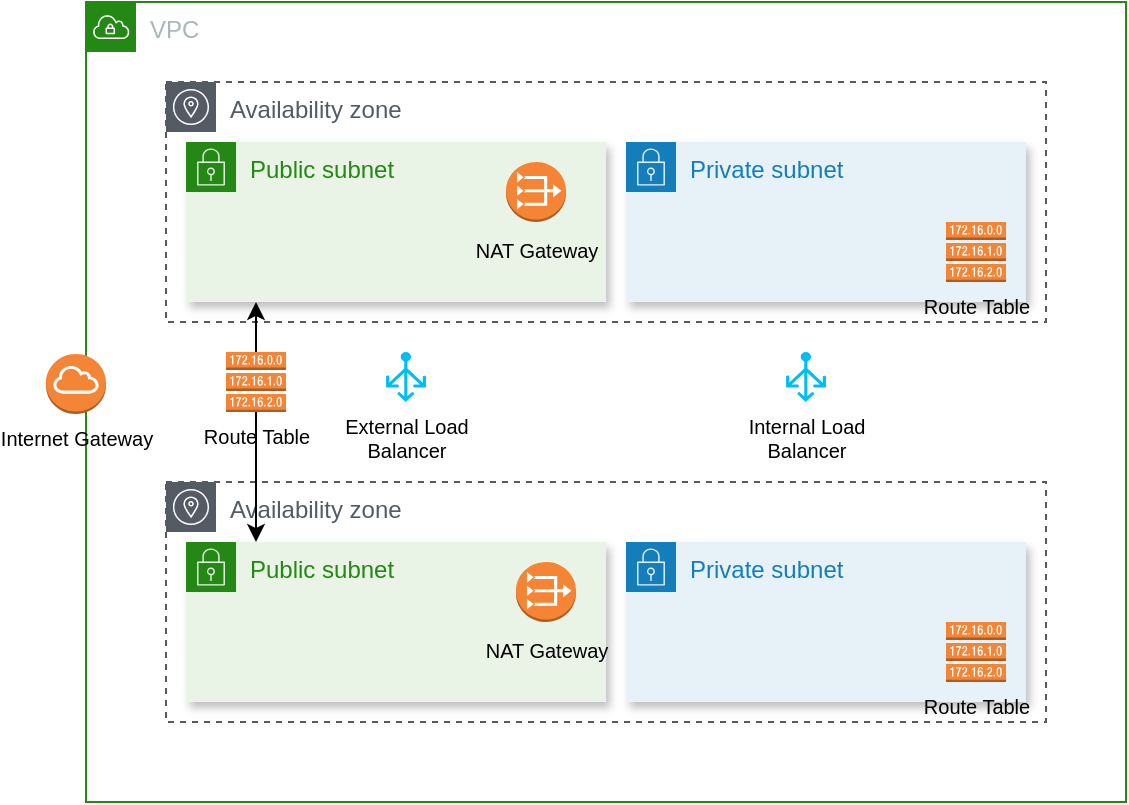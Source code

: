 <mxfile>
    <diagram id="FlJs9biVHM_OIEgAQD2B" name="Page-1">
        <mxGraphModel dx="708" dy="566" grid="1" gridSize="10" guides="1" tooltips="1" connect="1" arrows="1" fold="1" page="1" pageScale="1" pageWidth="850" pageHeight="1100" math="0" shadow="0">
            <root>
                <mxCell id="0"/>
                <mxCell id="1" parent="0"/>
                <mxCell id="38KTvm5A0aAS51LX1xv1-1" value="VPC" style="points=[[0,0],[0.25,0],[0.5,0],[0.75,0],[1,0],[1,0.25],[1,0.5],[1,0.75],[1,1],[0.75,1],[0.5,1],[0.25,1],[0,1],[0,0.75],[0,0.5],[0,0.25]];outlineConnect=0;gradientColor=none;html=1;whiteSpace=wrap;fontSize=12;fontStyle=0;container=1;pointerEvents=0;collapsible=0;recursiveResize=0;shape=mxgraph.aws4.group;grIcon=mxgraph.aws4.group_vpc;strokeColor=#248814;fillColor=none;verticalAlign=top;align=left;spacingLeft=30;fontColor=#AAB7B8;dashed=0;" parent="1" vertex="1">
                    <mxGeometry x="200" y="280" width="520" height="400" as="geometry"/>
                </mxCell>
                <mxCell id="38KTvm5A0aAS51LX1xv1-2" value="Availability zone" style="sketch=0;outlineConnect=0;gradientColor=none;html=1;whiteSpace=wrap;fontSize=12;fontStyle=0;shape=mxgraph.aws4.group;grIcon=mxgraph.aws4.group_availability_zone;strokeColor=#545B64;fillColor=none;verticalAlign=top;align=left;spacingLeft=30;fontColor=#545B64;dashed=1;" parent="38KTvm5A0aAS51LX1xv1-1" vertex="1">
                    <mxGeometry x="40" y="40" width="440" height="120" as="geometry"/>
                </mxCell>
                <mxCell id="38KTvm5A0aAS51LX1xv1-3" value="Availability zone" style="sketch=0;outlineConnect=0;gradientColor=none;html=1;whiteSpace=wrap;fontSize=12;fontStyle=0;shape=mxgraph.aws4.group;grIcon=mxgraph.aws4.group_availability_zone;strokeColor=#545B64;fillColor=none;verticalAlign=top;align=left;spacingLeft=30;fontColor=#545B64;dashed=1;" parent="38KTvm5A0aAS51LX1xv1-1" vertex="1">
                    <mxGeometry x="40" y="240" width="440" height="120" as="geometry"/>
                </mxCell>
                <mxCell id="38KTvm5A0aAS51LX1xv1-5" value="Private subnet" style="points=[[0,0],[0.25,0],[0.5,0],[0.75,0],[1,0],[1,0.25],[1,0.5],[1,0.75],[1,1],[0.75,1],[0.5,1],[0.25,1],[0,1],[0,0.75],[0,0.5],[0,0.25]];outlineConnect=0;gradientColor=none;html=1;whiteSpace=wrap;fontSize=12;fontStyle=0;container=1;pointerEvents=0;collapsible=0;recursiveResize=0;shape=mxgraph.aws4.group;grIcon=mxgraph.aws4.group_security_group;grStroke=0;strokeColor=#147EBA;fillColor=#E6F2F8;verticalAlign=top;align=left;spacingLeft=30;fontColor=#147EBA;dashed=0;shadow=1;" parent="38KTvm5A0aAS51LX1xv1-1" vertex="1">
                    <mxGeometry x="270" y="70" width="200" height="80" as="geometry"/>
                </mxCell>
                <mxCell id="38KTvm5A0aAS51LX1xv1-25" value="Route Table" style="outlineConnect=0;dashed=0;verticalLabelPosition=bottom;verticalAlign=top;align=center;html=1;shape=mxgraph.aws3.route_table;fillColor=#F58536;gradientColor=none;fontSize=10;" parent="38KTvm5A0aAS51LX1xv1-5" vertex="1">
                    <mxGeometry x="160" y="40" width="30" height="30" as="geometry"/>
                </mxCell>
                <mxCell id="38KTvm5A0aAS51LX1xv1-6" value="Public subnet" style="points=[[0,0],[0.25,0],[0.5,0],[0.75,0],[1,0],[1,0.25],[1,0.5],[1,0.75],[1,1],[0.75,1],[0.5,1],[0.25,1],[0,1],[0,0.75],[0,0.5],[0,0.25]];outlineConnect=0;gradientColor=none;html=1;whiteSpace=wrap;fontSize=12;fontStyle=0;container=1;pointerEvents=0;collapsible=0;recursiveResize=0;shape=mxgraph.aws4.group;grIcon=mxgraph.aws4.group_security_group;grStroke=0;strokeColor=#248814;fillColor=#E9F3E6;verticalAlign=top;align=left;spacingLeft=30;fontColor=#248814;dashed=0;shadow=1;" parent="38KTvm5A0aAS51LX1xv1-1" vertex="1">
                    <mxGeometry x="50" y="70" width="210" height="80" as="geometry"/>
                </mxCell>
                <mxCell id="38KTvm5A0aAS51LX1xv1-11" value="" style="group" parent="38KTvm5A0aAS51LX1xv1-6" vertex="1" connectable="0">
                    <mxGeometry x="145" y="10" width="60" height="60" as="geometry"/>
                </mxCell>
                <mxCell id="38KTvm5A0aAS51LX1xv1-9" value="&lt;font style=&quot;font-size: 10px;&quot;&gt;NAT Gateway&lt;/font&gt;" style="outlineConnect=0;dashed=0;verticalLabelPosition=bottom;verticalAlign=top;align=center;html=1;shape=mxgraph.aws3.vpc_nat_gateway;fillColor=#F58534;gradientColor=none;" parent="38KTvm5A0aAS51LX1xv1-11" vertex="1">
                    <mxGeometry x="15" width="30" height="30" as="geometry"/>
                </mxCell>
                <mxCell id="38KTvm5A0aAS51LX1xv1-7" value="Private subnet" style="points=[[0,0],[0.25,0],[0.5,0],[0.75,0],[1,0],[1,0.25],[1,0.5],[1,0.75],[1,1],[0.75,1],[0.5,1],[0.25,1],[0,1],[0,0.75],[0,0.5],[0,0.25]];outlineConnect=0;gradientColor=none;html=1;whiteSpace=wrap;fontSize=12;fontStyle=0;container=1;pointerEvents=0;collapsible=0;recursiveResize=0;shape=mxgraph.aws4.group;grIcon=mxgraph.aws4.group_security_group;grStroke=0;strokeColor=#147EBA;fillColor=#E6F2F8;verticalAlign=top;align=left;spacingLeft=30;fontColor=#147EBA;dashed=0;shadow=1;" parent="38KTvm5A0aAS51LX1xv1-1" vertex="1">
                    <mxGeometry x="270" y="270" width="200" height="80" as="geometry"/>
                </mxCell>
                <mxCell id="38KTvm5A0aAS51LX1xv1-8" value="Public subnet" style="points=[[0,0],[0.25,0],[0.5,0],[0.75,0],[1,0],[1,0.25],[1,0.5],[1,0.75],[1,1],[0.75,1],[0.5,1],[0.25,1],[0,1],[0,0.75],[0,0.5],[0,0.25]];outlineConnect=0;gradientColor=none;html=1;whiteSpace=wrap;fontSize=12;fontStyle=0;container=1;pointerEvents=0;collapsible=0;recursiveResize=0;shape=mxgraph.aws4.group;grIcon=mxgraph.aws4.group_security_group;grStroke=0;strokeColor=#248814;fillColor=#E9F3E6;verticalAlign=top;align=left;spacingLeft=30;fontColor=#248814;dashed=0;shadow=1;" parent="38KTvm5A0aAS51LX1xv1-1" vertex="1">
                    <mxGeometry x="50" y="270" width="210" height="80" as="geometry"/>
                </mxCell>
                <mxCell id="38KTvm5A0aAS51LX1xv1-12" value="" style="group" parent="38KTvm5A0aAS51LX1xv1-1" vertex="1" connectable="0">
                    <mxGeometry x="200" y="280" width="60" height="60" as="geometry"/>
                </mxCell>
                <mxCell id="38KTvm5A0aAS51LX1xv1-13" value="&lt;font style=&quot;font-size: 10px;&quot;&gt;NAT Gateway&lt;/font&gt;" style="outlineConnect=0;dashed=0;verticalLabelPosition=bottom;verticalAlign=top;align=center;html=1;shape=mxgraph.aws3.vpc_nat_gateway;fillColor=#F58534;gradientColor=none;" parent="38KTvm5A0aAS51LX1xv1-12" vertex="1">
                    <mxGeometry x="15" width="30" height="30" as="geometry"/>
                </mxCell>
                <mxCell id="38KTvm5A0aAS51LX1xv1-23" value="Route Table" style="outlineConnect=0;dashed=0;verticalLabelPosition=bottom;verticalAlign=top;align=center;html=1;shape=mxgraph.aws3.route_table;fillColor=#F58536;gradientColor=none;fontSize=10;" parent="38KTvm5A0aAS51LX1xv1-1" vertex="1">
                    <mxGeometry x="430" y="310" width="30" height="30" as="geometry"/>
                </mxCell>
                <mxCell id="38KTvm5A0aAS51LX1xv1-27" value="External Load &lt;br&gt;Balancer" style="verticalLabelPosition=bottom;html=1;verticalAlign=top;align=center;strokeColor=none;fillColor=#00BEF2;shape=mxgraph.azure.load_balancer_generic;pointerEvents=1;fontSize=10;" parent="38KTvm5A0aAS51LX1xv1-1" vertex="1">
                    <mxGeometry x="150" y="175" width="20" height="25" as="geometry"/>
                </mxCell>
                <mxCell id="38KTvm5A0aAS51LX1xv1-28" value="Internal Load&lt;br&gt;Balancer" style="verticalLabelPosition=bottom;html=1;verticalAlign=top;align=center;strokeColor=none;fillColor=#00BEF2;shape=mxgraph.azure.load_balancer_generic;pointerEvents=1;fontSize=10;" parent="38KTvm5A0aAS51LX1xv1-1" vertex="1">
                    <mxGeometry x="350" y="175" width="20" height="25" as="geometry"/>
                </mxCell>
                <mxCell id="38KTvm5A0aAS51LX1xv1-30" style="edgeStyle=orthogonalEdgeStyle;rounded=0;orthogonalLoop=1;jettySize=auto;html=1;fontSize=10;" parent="38KTvm5A0aAS51LX1xv1-1" source="38KTvm5A0aAS51LX1xv1-21" target="38KTvm5A0aAS51LX1xv1-6" edge="1">
                    <mxGeometry relative="1" as="geometry">
                        <Array as="points">
                            <mxPoint x="85" y="160"/>
                            <mxPoint x="85" y="160"/>
                        </Array>
                    </mxGeometry>
                </mxCell>
                <mxCell id="38KTvm5A0aAS51LX1xv1-31" style="edgeStyle=orthogonalEdgeStyle;rounded=0;orthogonalLoop=1;jettySize=auto;html=1;fontSize=10;" parent="38KTvm5A0aAS51LX1xv1-1" source="38KTvm5A0aAS51LX1xv1-21" target="38KTvm5A0aAS51LX1xv1-8" edge="1">
                    <mxGeometry relative="1" as="geometry">
                        <Array as="points">
                            <mxPoint x="85" y="250"/>
                            <mxPoint x="85" y="250"/>
                        </Array>
                    </mxGeometry>
                </mxCell>
                <mxCell id="38KTvm5A0aAS51LX1xv1-21" value="Route Table" style="outlineConnect=0;dashed=0;verticalLabelPosition=bottom;verticalAlign=top;align=center;html=1;shape=mxgraph.aws3.route_table;fillColor=#F58536;gradientColor=none;fontSize=10;" parent="38KTvm5A0aAS51LX1xv1-1" vertex="1">
                    <mxGeometry x="70" y="175" width="30" height="30" as="geometry"/>
                </mxCell>
                <mxCell id="38KTvm5A0aAS51LX1xv1-16" value="Internet Gateway" style="outlineConnect=0;dashed=0;verticalLabelPosition=bottom;verticalAlign=top;align=center;html=1;shape=mxgraph.aws3.internet_gateway;fillColor=#F58536;gradientColor=none;fontSize=10;" parent="1" vertex="1">
                    <mxGeometry x="180" y="456" width="30" height="30" as="geometry"/>
                </mxCell>
            </root>
        </mxGraphModel>
    </diagram>
</mxfile>